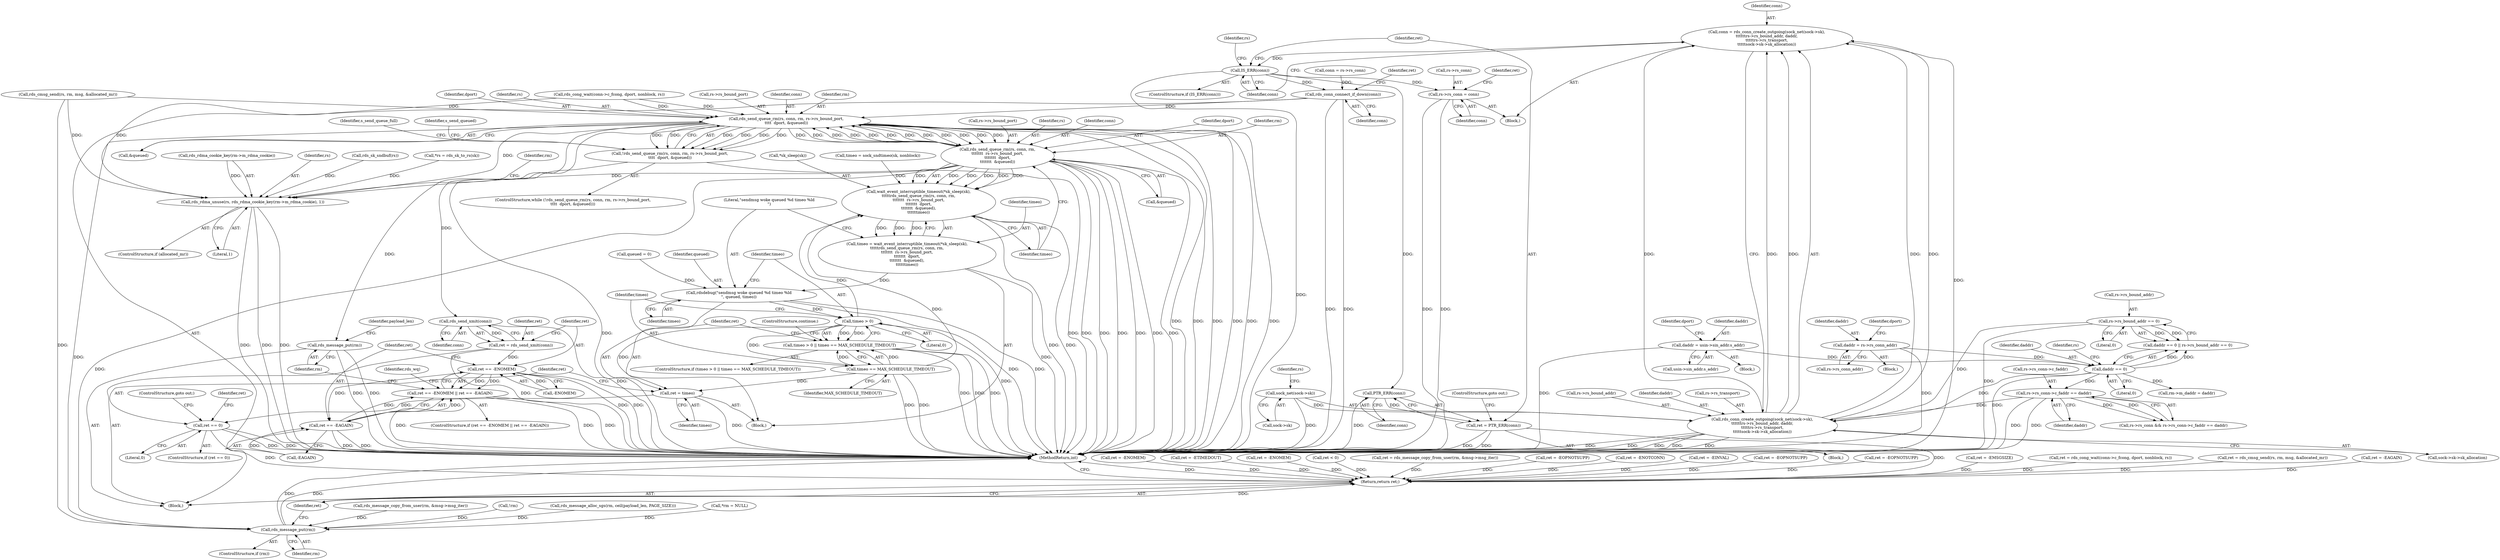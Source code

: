 digraph "0_linux_8c7188b23474cca017b3ef354c4a58456f68303a_0@API" {
"1000354" [label="(Call,conn = rds_conn_create_outgoing(sock_net(sock->sk),\n\t\t\t\t\t\trs->rs_bound_addr, daddr,\n\t\t\t\t\trs->rs_transport,\n\t\t\t\t\tsock->sk->sk_allocation))"];
"1000356" [label="(Call,rds_conn_create_outgoing(sock_net(sock->sk),\n\t\t\t\t\t\trs->rs_bound_addr, daddr,\n\t\t\t\t\trs->rs_transport,\n\t\t\t\t\tsock->sk->sk_allocation))"];
"1000357" [label="(Call,sock_net(sock->sk))"];
"1000235" [label="(Call,rs->rs_bound_addr == 0)"];
"1000340" [label="(Call,rs->rs_conn->c_faddr == daddr)"];
"1000232" [label="(Call,daddr == 0)"];
"1000200" [label="(Call,daddr = usin->sin_addr.s_addr)"];
"1000216" [label="(Call,daddr = rs->rs_conn_addr)"];
"1000374" [label="(Call,IS_ERR(conn))"];
"1000379" [label="(Call,PTR_ERR(conn))"];
"1000377" [label="(Call,ret = PTR_ERR(conn))"];
"1000562" [label="(Return,return ret;)"];
"1000382" [label="(Call,rs->rs_conn = conn)"];
"1000436" [label="(Call,rds_conn_connect_if_down(conn))"];
"1000458" [label="(Call,rds_send_queue_rm(rs, conn, rm, rs->rs_bound_port,\n\t\t\t\t  dport, &queued))"];
"1000457" [label="(Call,!rds_send_queue_rm(rs, conn, rm, rs->rs_bound_port,\n\t\t\t\t  dport, &queued))"];
"1000485" [label="(Call,rds_send_queue_rm(rs, conn, rm,\n\t\t\t\t\t\t\t  rs->rs_bound_port,\n\t\t\t\t\t\t\t  dport,\n\t\t\t\t\t\t\t  &queued))"];
"1000481" [label="(Call,wait_event_interruptible_timeout(*sk_sleep(sk),\n\t\t\t\t\trds_send_queue_rm(rs, conn, rm,\n\t\t\t\t\t\t\t  rs->rs_bound_port,\n\t\t\t\t\t\t\t  dport,\n\t\t\t\t\t\t\t  &queued),\n\t\t\t\t\ttimeo))"];
"1000479" [label="(Call,timeo = wait_event_interruptible_timeout(*sk_sleep(sk),\n\t\t\t\t\trds_send_queue_rm(rs, conn, rm,\n\t\t\t\t\t\t\t  rs->rs_bound_port,\n\t\t\t\t\t\t\t  dport,\n\t\t\t\t\t\t\t  &queued),\n\t\t\t\t\ttimeo))"];
"1000496" [label="(Call,rdsdebug(\"sendmsg woke queued %d timeo %ld\n\", queued, timeo))"];
"1000502" [label="(Call,timeo > 0)"];
"1000501" [label="(Call,timeo > 0 || timeo == MAX_SCHEDULE_TIMEOUT)"];
"1000505" [label="(Call,timeo == MAX_SCHEDULE_TIMEOUT)"];
"1000509" [label="(Call,ret = timeo)"];
"1000513" [label="(Call,ret == 0)"];
"1000551" [label="(Call,rds_rdma_unuse(rs, rds_rdma_cookie_key(rm->m_rdma_cookie), 1))"];
"1000560" [label="(Call,rds_message_put(rm))"];
"1000525" [label="(Call,rds_send_xmit(conn))"];
"1000523" [label="(Call,ret = rds_send_xmit(conn))"];
"1000529" [label="(Call,ret == -ENOMEM)"];
"1000528" [label="(Call,ret == -ENOMEM || ret == -EAGAIN)"];
"1000533" [label="(Call,ret == -EAGAIN)"];
"1000544" [label="(Call,rds_message_put(rm))"];
"1000509" [label="(Call,ret = timeo)"];
"1000564" [label="(MethodReturn,int)"];
"1000486" [label="(Identifier,rs)"];
"1000243" [label="(Call,ret = -ENOTCONN)"];
"1000462" [label="(Call,rs->rs_bound_port)"];
"1000362" [label="(Identifier,rs)"];
"1000314" [label="(Call,rds_message_copy_from_user(rm, &msg->msg_iter))"];
"1000232" [label="(Call,daddr == 0)"];
"1000522" [label="(Identifier,s_send_queued)"];
"1000386" [label="(Identifier,conn)"];
"1000530" [label="(Identifier,ret)"];
"1000373" [label="(ControlStructure,if (IS_ERR(conn)))"];
"1000381" [label="(ControlStructure,goto out;)"];
"1000380" [label="(Identifier,conn)"];
"1000487" [label="(Identifier,conn)"];
"1000498" [label="(Identifier,queued)"];
"1000277" [label="(Call,!rm)"];
"1000213" [label="(Block,)"];
"1000505" [label="(Call,timeo == MAX_SCHEDULE_TIMEOUT)"];
"1000468" [label="(Block,)"];
"1000479" [label="(Call,timeo = wait_event_interruptible_timeout(*sk_sleep(sk),\n\t\t\t\t\trds_send_queue_rm(rs, conn, rm,\n\t\t\t\t\t\t\t  rs->rs_bound_port,\n\t\t\t\t\t\t\t  dport,\n\t\t\t\t\t\t\t  &queued),\n\t\t\t\t\ttimeo))"];
"1000346" [label="(Identifier,daddr)"];
"1000460" [label="(Identifier,conn)"];
"1000511" [label="(Identifier,timeo)"];
"1000217" [label="(Identifier,daddr)"];
"1000461" [label="(Identifier,rm)"];
"1000470" [label="(Identifier,s_send_queue_full)"];
"1000514" [label="(Identifier,ret)"];
"1000233" [label="(Identifier,daddr)"];
"1000195" [label="(Call,ret = -EINVAL)"];
"1000115" [label="(Block,)"];
"1000179" [label="(Block,)"];
"1000533" [label="(Call,ret == -EAGAIN)"];
"1000510" [label="(Identifier,ret)"];
"1000170" [label="(Call,ret = -EOPNOTSUPP)"];
"1000234" [label="(Literal,0)"];
"1000356" [label="(Call,rds_conn_create_outgoing(sock_net(sock->sk),\n\t\t\t\t\t\trs->rs_bound_addr, daddr,\n\t\t\t\t\trs->rs_transport,\n\t\t\t\t\tsock->sk->sk_allocation))"];
"1000431" [label="(Call,ret = -EOPNOTSUPP)"];
"1000379" [label="(Call,PTR_ERR(conn))"];
"1000236" [label="(Call,rs->rs_bound_addr)"];
"1000123" [label="(Call,*rs = rds_sk_to_rs(sk))"];
"1000456" [label="(ControlStructure,while (!rds_send_queue_rm(rs, conn, rm, rs->rs_bound_port,\n\t\t\t\t  dport, &queued)))"];
"1000512" [label="(ControlStructure,if (ret == 0))"];
"1000503" [label="(Identifier,timeo)"];
"1000495" [label="(Identifier,timeo)"];
"1000256" [label="(Call,ret = -EMSGSIZE)"];
"1000513" [label="(Call,ret == 0)"];
"1000496" [label="(Call,rdsdebug(\"sendmsg woke queued %d timeo %ld\n\", queued, timeo))"];
"1000458" [label="(Call,rds_send_queue_rm(rs, conn, rm, rs->rs_bound_port,\n\t\t\t\t  dport, &queued))"];
"1000527" [label="(ControlStructure,if (ret == -ENOMEM || ret == -EAGAIN))"];
"1000340" [label="(Call,rs->rs_conn->c_faddr == daddr)"];
"1000520" [label="(ControlStructure,goto out;)"];
"1000457" [label="(Call,!rds_send_queue_rm(rs, conn, rm, rs->rs_bound_port,\n\t\t\t\t  dport, &queued))"];
"1000216" [label="(Call,daddr = rs->rs_conn_addr)"];
"1000492" [label="(Identifier,dport)"];
"1000200" [label="(Call,daddr = usin->sin_addr.s_addr)"];
"1000488" [label="(Identifier,rm)"];
"1000375" [label="(Identifier,conn)"];
"1000557" [label="(Literal,1)"];
"1000341" [label="(Call,rs->rs_conn->c_faddr)"];
"1000489" [label="(Call,rs->rs_bound_port)"];
"1000544" [label="(Call,rds_message_put(rm))"];
"1000383" [label="(Call,rs->rs_conn)"];
"1000365" [label="(Call,rs->rs_transport)"];
"1000438" [label="(Call,ret = rds_cong_wait(conn->c_fcong, dport, nonblock, rs))"];
"1000547" [label="(Identifier,payload_len)"];
"1000231" [label="(Call,daddr == 0 || rs->rs_bound_addr == 0)"];
"1000361" [label="(Call,rs->rs_bound_addr)"];
"1000558" [label="(ControlStructure,if (rm))"];
"1000378" [label="(Identifier,ret)"];
"1000523" [label="(Call,ret = rds_send_xmit(conn))"];
"1000436" [label="(Call,rds_conn_connect_if_down(conn))"];
"1000387" [label="(Call,ret = rds_cmsg_send(rs, rm, msg, &allocated_mr))"];
"1000482" [label="(Call,*sk_sleep(sk))"];
"1000497" [label="(Literal,\"sendmsg woke queued %d timeo %ld\n\")"];
"1000437" [label="(Identifier,conn)"];
"1000330" [label="(Call,rm->m_daddr = daddr)"];
"1000294" [label="(Call,rds_message_alloc_sgs(rm, ceil(payload_len, PAGE_SIZE)))"];
"1000130" [label="(Call,*rm = NULL)"];
"1000531" [label="(Call,-ENOMEM)"];
"1000222" [label="(Identifier,dport)"];
"1000517" [label="(Identifier,ret)"];
"1000545" [label="(Identifier,rm)"];
"1000155" [label="(Call,timeo = sock_sndtimeo(sk, nonblock))"];
"1000553" [label="(Call,rds_rdma_cookie_key(rm->m_rdma_cookie))"];
"1000485" [label="(Call,rds_send_queue_rm(rs, conn, rm,\n\t\t\t\t\t\t\t  rs->rs_bound_port,\n\t\t\t\t\t\t\t  dport,\n\t\t\t\t\t\t\t  &queued))"];
"1000529" [label="(Call,ret == -ENOMEM)"];
"1000535" [label="(Call,-EAGAIN)"];
"1000474" [label="(Call,ret = -EAGAIN)"];
"1000480" [label="(Identifier,timeo)"];
"1000538" [label="(Identifier,rds_wq)"];
"1000465" [label="(Identifier,dport)"];
"1000354" [label="(Call,conn = rds_conn_create_outgoing(sock_net(sock->sk),\n\t\t\t\t\t\trs->rs_bound_addr, daddr,\n\t\t\t\t\trs->rs_transport,\n\t\t\t\t\tsock->sk->sk_allocation))"];
"1000376" [label="(Block,)"];
"1000560" [label="(Call,rds_message_put(rm))"];
"1000549" [label="(ControlStructure,if (allocated_mr))"];
"1000563" [label="(Identifier,ret)"];
"1000347" [label="(Call,conn = rs->rs_conn)"];
"1000253" [label="(Call,rds_sk_sndbuf(rs))"];
"1000507" [label="(Identifier,MAX_SCHEDULE_TIMEOUT)"];
"1000525" [label="(Call,rds_send_xmit(conn))"];
"1000358" [label="(Call,sock->sk)"];
"1000368" [label="(Call,sock->sk->sk_allocation)"];
"1000280" [label="(Call,ret = -ENOMEM)"];
"1000516" [label="(Call,ret = -ETIMEDOUT)"];
"1000524" [label="(Identifier,ret)"];
"1000336" [label="(Call,rs->rs_conn && rs->rs_conn->c_faddr == daddr)"];
"1000208" [label="(Identifier,dport)"];
"1000389" [label="(Call,rds_cmsg_send(rs, rm, msg, &allocated_mr))"];
"1000384" [label="(Identifier,rs)"];
"1000515" [label="(Literal,0)"];
"1000364" [label="(Identifier,daddr)"];
"1000439" [label="(Identifier,ret)"];
"1000481" [label="(Call,wait_event_interruptible_timeout(*sk_sleep(sk),\n\t\t\t\t\trds_send_queue_rm(rs, conn, rm,\n\t\t\t\t\t\t\t  rs->rs_bound_port,\n\t\t\t\t\t\t\t  dport,\n\t\t\t\t\t\t\t  &queued),\n\t\t\t\t\ttimeo))"];
"1000139" [label="(Call,queued = 0)"];
"1000388" [label="(Identifier,ret)"];
"1000382" [label="(Call,rs->rs_conn = conn)"];
"1000307" [label="(Call,ret = -ENOMEM)"];
"1000562" [label="(Return,return ret;)"];
"1000559" [label="(Identifier,rm)"];
"1000355" [label="(Identifier,conn)"];
"1000374" [label="(Call,IS_ERR(conn))"];
"1000526" [label="(Identifier,conn)"];
"1000500" [label="(ControlStructure,if (timeo > 0 || timeo == MAX_SCHEDULE_TIMEOUT))"];
"1000267" [label="(Call,ret < 0)"];
"1000552" [label="(Identifier,rs)"];
"1000502" [label="(Call,timeo > 0)"];
"1000499" [label="(Identifier,timeo)"];
"1000466" [label="(Call,&queued)"];
"1000504" [label="(Literal,0)"];
"1000353" [label="(Block,)"];
"1000312" [label="(Call,ret = rds_message_copy_from_user(rm, &msg->msg_iter))"];
"1000561" [label="(Identifier,rm)"];
"1000501" [label="(Call,timeo > 0 || timeo == MAX_SCHEDULE_TIMEOUT)"];
"1000237" [label="(Identifier,rs)"];
"1000508" [label="(ControlStructure,continue;)"];
"1000506" [label="(Identifier,timeo)"];
"1000377" [label="(Call,ret = PTR_ERR(conn))"];
"1000235" [label="(Call,rs->rs_bound_addr == 0)"];
"1000202" [label="(Call,usin->sin_addr.s_addr)"];
"1000551" [label="(Call,rds_rdma_unuse(rs, rds_rdma_cookie_key(rm->m_rdma_cookie), 1))"];
"1000493" [label="(Call,&queued)"];
"1000528" [label="(Call,ret == -ENOMEM || ret == -EAGAIN)"];
"1000201" [label="(Identifier,daddr)"];
"1000412" [label="(Call,ret = -EOPNOTSUPP)"];
"1000440" [label="(Call,rds_cong_wait(conn->c_fcong, dport, nonblock, rs))"];
"1000357" [label="(Call,sock_net(sock->sk))"];
"1000218" [label="(Call,rs->rs_conn_addr)"];
"1000459" [label="(Identifier,rs)"];
"1000534" [label="(Identifier,ret)"];
"1000239" [label="(Literal,0)"];
"1000354" -> "1000353"  [label="AST: "];
"1000354" -> "1000356"  [label="CFG: "];
"1000355" -> "1000354"  [label="AST: "];
"1000356" -> "1000354"  [label="AST: "];
"1000375" -> "1000354"  [label="CFG: "];
"1000354" -> "1000564"  [label="DDG: "];
"1000356" -> "1000354"  [label="DDG: "];
"1000356" -> "1000354"  [label="DDG: "];
"1000356" -> "1000354"  [label="DDG: "];
"1000356" -> "1000354"  [label="DDG: "];
"1000356" -> "1000354"  [label="DDG: "];
"1000354" -> "1000374"  [label="DDG: "];
"1000356" -> "1000368"  [label="CFG: "];
"1000357" -> "1000356"  [label="AST: "];
"1000361" -> "1000356"  [label="AST: "];
"1000364" -> "1000356"  [label="AST: "];
"1000365" -> "1000356"  [label="AST: "];
"1000368" -> "1000356"  [label="AST: "];
"1000356" -> "1000564"  [label="DDG: "];
"1000356" -> "1000564"  [label="DDG: "];
"1000356" -> "1000564"  [label="DDG: "];
"1000356" -> "1000564"  [label="DDG: "];
"1000356" -> "1000564"  [label="DDG: "];
"1000357" -> "1000356"  [label="DDG: "];
"1000235" -> "1000356"  [label="DDG: "];
"1000340" -> "1000356"  [label="DDG: "];
"1000232" -> "1000356"  [label="DDG: "];
"1000357" -> "1000358"  [label="CFG: "];
"1000358" -> "1000357"  [label="AST: "];
"1000362" -> "1000357"  [label="CFG: "];
"1000357" -> "1000564"  [label="DDG: "];
"1000235" -> "1000231"  [label="AST: "];
"1000235" -> "1000239"  [label="CFG: "];
"1000236" -> "1000235"  [label="AST: "];
"1000239" -> "1000235"  [label="AST: "];
"1000231" -> "1000235"  [label="CFG: "];
"1000235" -> "1000564"  [label="DDG: "];
"1000235" -> "1000231"  [label="DDG: "];
"1000235" -> "1000231"  [label="DDG: "];
"1000340" -> "1000336"  [label="AST: "];
"1000340" -> "1000346"  [label="CFG: "];
"1000341" -> "1000340"  [label="AST: "];
"1000346" -> "1000340"  [label="AST: "];
"1000336" -> "1000340"  [label="CFG: "];
"1000340" -> "1000564"  [label="DDG: "];
"1000340" -> "1000564"  [label="DDG: "];
"1000340" -> "1000336"  [label="DDG: "];
"1000340" -> "1000336"  [label="DDG: "];
"1000232" -> "1000340"  [label="DDG: "];
"1000232" -> "1000231"  [label="AST: "];
"1000232" -> "1000234"  [label="CFG: "];
"1000233" -> "1000232"  [label="AST: "];
"1000234" -> "1000232"  [label="AST: "];
"1000237" -> "1000232"  [label="CFG: "];
"1000231" -> "1000232"  [label="CFG: "];
"1000232" -> "1000564"  [label="DDG: "];
"1000232" -> "1000231"  [label="DDG: "];
"1000232" -> "1000231"  [label="DDG: "];
"1000200" -> "1000232"  [label="DDG: "];
"1000216" -> "1000232"  [label="DDG: "];
"1000232" -> "1000330"  [label="DDG: "];
"1000200" -> "1000179"  [label="AST: "];
"1000200" -> "1000202"  [label="CFG: "];
"1000201" -> "1000200"  [label="AST: "];
"1000202" -> "1000200"  [label="AST: "];
"1000208" -> "1000200"  [label="CFG: "];
"1000200" -> "1000564"  [label="DDG: "];
"1000216" -> "1000213"  [label="AST: "];
"1000216" -> "1000218"  [label="CFG: "];
"1000217" -> "1000216"  [label="AST: "];
"1000218" -> "1000216"  [label="AST: "];
"1000222" -> "1000216"  [label="CFG: "];
"1000216" -> "1000564"  [label="DDG: "];
"1000374" -> "1000373"  [label="AST: "];
"1000374" -> "1000375"  [label="CFG: "];
"1000375" -> "1000374"  [label="AST: "];
"1000378" -> "1000374"  [label="CFG: "];
"1000384" -> "1000374"  [label="CFG: "];
"1000374" -> "1000564"  [label="DDG: "];
"1000374" -> "1000379"  [label="DDG: "];
"1000374" -> "1000382"  [label="DDG: "];
"1000374" -> "1000436"  [label="DDG: "];
"1000379" -> "1000377"  [label="AST: "];
"1000379" -> "1000380"  [label="CFG: "];
"1000380" -> "1000379"  [label="AST: "];
"1000377" -> "1000379"  [label="CFG: "];
"1000379" -> "1000564"  [label="DDG: "];
"1000379" -> "1000377"  [label="DDG: "];
"1000377" -> "1000376"  [label="AST: "];
"1000378" -> "1000377"  [label="AST: "];
"1000381" -> "1000377"  [label="CFG: "];
"1000377" -> "1000564"  [label="DDG: "];
"1000377" -> "1000564"  [label="DDG: "];
"1000377" -> "1000562"  [label="DDG: "];
"1000562" -> "1000115"  [label="AST: "];
"1000562" -> "1000563"  [label="CFG: "];
"1000563" -> "1000562"  [label="AST: "];
"1000564" -> "1000562"  [label="CFG: "];
"1000562" -> "1000564"  [label="DDG: "];
"1000563" -> "1000562"  [label="DDG: "];
"1000513" -> "1000562"  [label="DDG: "];
"1000312" -> "1000562"  [label="DDG: "];
"1000267" -> "1000562"  [label="DDG: "];
"1000387" -> "1000562"  [label="DDG: "];
"1000280" -> "1000562"  [label="DDG: "];
"1000170" -> "1000562"  [label="DDG: "];
"1000412" -> "1000562"  [label="DDG: "];
"1000474" -> "1000562"  [label="DDG: "];
"1000431" -> "1000562"  [label="DDG: "];
"1000243" -> "1000562"  [label="DDG: "];
"1000256" -> "1000562"  [label="DDG: "];
"1000438" -> "1000562"  [label="DDG: "];
"1000516" -> "1000562"  [label="DDG: "];
"1000307" -> "1000562"  [label="DDG: "];
"1000195" -> "1000562"  [label="DDG: "];
"1000382" -> "1000353"  [label="AST: "];
"1000382" -> "1000386"  [label="CFG: "];
"1000383" -> "1000382"  [label="AST: "];
"1000386" -> "1000382"  [label="AST: "];
"1000388" -> "1000382"  [label="CFG: "];
"1000382" -> "1000564"  [label="DDG: "];
"1000382" -> "1000564"  [label="DDG: "];
"1000436" -> "1000115"  [label="AST: "];
"1000436" -> "1000437"  [label="CFG: "];
"1000437" -> "1000436"  [label="AST: "];
"1000439" -> "1000436"  [label="CFG: "];
"1000436" -> "1000564"  [label="DDG: "];
"1000436" -> "1000564"  [label="DDG: "];
"1000347" -> "1000436"  [label="DDG: "];
"1000436" -> "1000458"  [label="DDG: "];
"1000458" -> "1000457"  [label="AST: "];
"1000458" -> "1000466"  [label="CFG: "];
"1000459" -> "1000458"  [label="AST: "];
"1000460" -> "1000458"  [label="AST: "];
"1000461" -> "1000458"  [label="AST: "];
"1000462" -> "1000458"  [label="AST: "];
"1000465" -> "1000458"  [label="AST: "];
"1000466" -> "1000458"  [label="AST: "];
"1000457" -> "1000458"  [label="CFG: "];
"1000458" -> "1000564"  [label="DDG: "];
"1000458" -> "1000564"  [label="DDG: "];
"1000458" -> "1000564"  [label="DDG: "];
"1000458" -> "1000564"  [label="DDG: "];
"1000458" -> "1000564"  [label="DDG: "];
"1000458" -> "1000564"  [label="DDG: "];
"1000458" -> "1000457"  [label="DDG: "];
"1000458" -> "1000457"  [label="DDG: "];
"1000458" -> "1000457"  [label="DDG: "];
"1000458" -> "1000457"  [label="DDG: "];
"1000458" -> "1000457"  [label="DDG: "];
"1000458" -> "1000457"  [label="DDG: "];
"1000485" -> "1000458"  [label="DDG: "];
"1000485" -> "1000458"  [label="DDG: "];
"1000485" -> "1000458"  [label="DDG: "];
"1000485" -> "1000458"  [label="DDG: "];
"1000485" -> "1000458"  [label="DDG: "];
"1000485" -> "1000458"  [label="DDG: "];
"1000440" -> "1000458"  [label="DDG: "];
"1000440" -> "1000458"  [label="DDG: "];
"1000389" -> "1000458"  [label="DDG: "];
"1000458" -> "1000485"  [label="DDG: "];
"1000458" -> "1000485"  [label="DDG: "];
"1000458" -> "1000485"  [label="DDG: "];
"1000458" -> "1000485"  [label="DDG: "];
"1000458" -> "1000485"  [label="DDG: "];
"1000458" -> "1000485"  [label="DDG: "];
"1000458" -> "1000525"  [label="DDG: "];
"1000458" -> "1000544"  [label="DDG: "];
"1000458" -> "1000551"  [label="DDG: "];
"1000458" -> "1000560"  [label="DDG: "];
"1000457" -> "1000456"  [label="AST: "];
"1000470" -> "1000457"  [label="CFG: "];
"1000522" -> "1000457"  [label="CFG: "];
"1000457" -> "1000564"  [label="DDG: "];
"1000457" -> "1000564"  [label="DDG: "];
"1000485" -> "1000481"  [label="AST: "];
"1000485" -> "1000493"  [label="CFG: "];
"1000486" -> "1000485"  [label="AST: "];
"1000487" -> "1000485"  [label="AST: "];
"1000488" -> "1000485"  [label="AST: "];
"1000489" -> "1000485"  [label="AST: "];
"1000492" -> "1000485"  [label="AST: "];
"1000493" -> "1000485"  [label="AST: "];
"1000495" -> "1000485"  [label="CFG: "];
"1000485" -> "1000564"  [label="DDG: "];
"1000485" -> "1000564"  [label="DDG: "];
"1000485" -> "1000564"  [label="DDG: "];
"1000485" -> "1000564"  [label="DDG: "];
"1000485" -> "1000564"  [label="DDG: "];
"1000485" -> "1000564"  [label="DDG: "];
"1000485" -> "1000481"  [label="DDG: "];
"1000485" -> "1000481"  [label="DDG: "];
"1000485" -> "1000481"  [label="DDG: "];
"1000485" -> "1000481"  [label="DDG: "];
"1000485" -> "1000481"  [label="DDG: "];
"1000485" -> "1000481"  [label="DDG: "];
"1000485" -> "1000551"  [label="DDG: "];
"1000485" -> "1000560"  [label="DDG: "];
"1000481" -> "1000479"  [label="AST: "];
"1000481" -> "1000495"  [label="CFG: "];
"1000482" -> "1000481"  [label="AST: "];
"1000495" -> "1000481"  [label="AST: "];
"1000479" -> "1000481"  [label="CFG: "];
"1000481" -> "1000564"  [label="DDG: "];
"1000481" -> "1000564"  [label="DDG: "];
"1000481" -> "1000479"  [label="DDG: "];
"1000481" -> "1000479"  [label="DDG: "];
"1000481" -> "1000479"  [label="DDG: "];
"1000505" -> "1000481"  [label="DDG: "];
"1000502" -> "1000481"  [label="DDG: "];
"1000155" -> "1000481"  [label="DDG: "];
"1000479" -> "1000468"  [label="AST: "];
"1000480" -> "1000479"  [label="AST: "];
"1000497" -> "1000479"  [label="CFG: "];
"1000479" -> "1000564"  [label="DDG: "];
"1000479" -> "1000496"  [label="DDG: "];
"1000496" -> "1000468"  [label="AST: "];
"1000496" -> "1000499"  [label="CFG: "];
"1000497" -> "1000496"  [label="AST: "];
"1000498" -> "1000496"  [label="AST: "];
"1000499" -> "1000496"  [label="AST: "];
"1000503" -> "1000496"  [label="CFG: "];
"1000496" -> "1000564"  [label="DDG: "];
"1000496" -> "1000564"  [label="DDG: "];
"1000139" -> "1000496"  [label="DDG: "];
"1000496" -> "1000502"  [label="DDG: "];
"1000502" -> "1000501"  [label="AST: "];
"1000502" -> "1000504"  [label="CFG: "];
"1000503" -> "1000502"  [label="AST: "];
"1000504" -> "1000502"  [label="AST: "];
"1000506" -> "1000502"  [label="CFG: "];
"1000501" -> "1000502"  [label="CFG: "];
"1000502" -> "1000564"  [label="DDG: "];
"1000502" -> "1000501"  [label="DDG: "];
"1000502" -> "1000501"  [label="DDG: "];
"1000502" -> "1000505"  [label="DDG: "];
"1000502" -> "1000509"  [label="DDG: "];
"1000501" -> "1000500"  [label="AST: "];
"1000501" -> "1000505"  [label="CFG: "];
"1000505" -> "1000501"  [label="AST: "];
"1000508" -> "1000501"  [label="CFG: "];
"1000510" -> "1000501"  [label="CFG: "];
"1000501" -> "1000564"  [label="DDG: "];
"1000501" -> "1000564"  [label="DDG: "];
"1000501" -> "1000564"  [label="DDG: "];
"1000505" -> "1000501"  [label="DDG: "];
"1000505" -> "1000501"  [label="DDG: "];
"1000505" -> "1000507"  [label="CFG: "];
"1000506" -> "1000505"  [label="AST: "];
"1000507" -> "1000505"  [label="AST: "];
"1000505" -> "1000564"  [label="DDG: "];
"1000505" -> "1000564"  [label="DDG: "];
"1000505" -> "1000509"  [label="DDG: "];
"1000509" -> "1000468"  [label="AST: "];
"1000509" -> "1000511"  [label="CFG: "];
"1000510" -> "1000509"  [label="AST: "];
"1000511" -> "1000509"  [label="AST: "];
"1000514" -> "1000509"  [label="CFG: "];
"1000509" -> "1000564"  [label="DDG: "];
"1000509" -> "1000513"  [label="DDG: "];
"1000513" -> "1000512"  [label="AST: "];
"1000513" -> "1000515"  [label="CFG: "];
"1000514" -> "1000513"  [label="AST: "];
"1000515" -> "1000513"  [label="AST: "];
"1000517" -> "1000513"  [label="CFG: "];
"1000520" -> "1000513"  [label="CFG: "];
"1000513" -> "1000564"  [label="DDG: "];
"1000513" -> "1000564"  [label="DDG: "];
"1000551" -> "1000549"  [label="AST: "];
"1000551" -> "1000557"  [label="CFG: "];
"1000552" -> "1000551"  [label="AST: "];
"1000553" -> "1000551"  [label="AST: "];
"1000557" -> "1000551"  [label="AST: "];
"1000559" -> "1000551"  [label="CFG: "];
"1000551" -> "1000564"  [label="DDG: "];
"1000551" -> "1000564"  [label="DDG: "];
"1000551" -> "1000564"  [label="DDG: "];
"1000253" -> "1000551"  [label="DDG: "];
"1000440" -> "1000551"  [label="DDG: "];
"1000389" -> "1000551"  [label="DDG: "];
"1000123" -> "1000551"  [label="DDG: "];
"1000553" -> "1000551"  [label="DDG: "];
"1000560" -> "1000558"  [label="AST: "];
"1000560" -> "1000561"  [label="CFG: "];
"1000561" -> "1000560"  [label="AST: "];
"1000563" -> "1000560"  [label="CFG: "];
"1000560" -> "1000564"  [label="DDG: "];
"1000560" -> "1000564"  [label="DDG: "];
"1000314" -> "1000560"  [label="DDG: "];
"1000277" -> "1000560"  [label="DDG: "];
"1000294" -> "1000560"  [label="DDG: "];
"1000389" -> "1000560"  [label="DDG: "];
"1000130" -> "1000560"  [label="DDG: "];
"1000525" -> "1000523"  [label="AST: "];
"1000525" -> "1000526"  [label="CFG: "];
"1000526" -> "1000525"  [label="AST: "];
"1000523" -> "1000525"  [label="CFG: "];
"1000525" -> "1000564"  [label="DDG: "];
"1000525" -> "1000523"  [label="DDG: "];
"1000523" -> "1000115"  [label="AST: "];
"1000524" -> "1000523"  [label="AST: "];
"1000530" -> "1000523"  [label="CFG: "];
"1000523" -> "1000564"  [label="DDG: "];
"1000523" -> "1000529"  [label="DDG: "];
"1000529" -> "1000528"  [label="AST: "];
"1000529" -> "1000531"  [label="CFG: "];
"1000530" -> "1000529"  [label="AST: "];
"1000531" -> "1000529"  [label="AST: "];
"1000534" -> "1000529"  [label="CFG: "];
"1000528" -> "1000529"  [label="CFG: "];
"1000529" -> "1000564"  [label="DDG: "];
"1000529" -> "1000564"  [label="DDG: "];
"1000529" -> "1000528"  [label="DDG: "];
"1000529" -> "1000528"  [label="DDG: "];
"1000531" -> "1000529"  [label="DDG: "];
"1000529" -> "1000533"  [label="DDG: "];
"1000528" -> "1000527"  [label="AST: "];
"1000528" -> "1000533"  [label="CFG: "];
"1000533" -> "1000528"  [label="AST: "];
"1000538" -> "1000528"  [label="CFG: "];
"1000545" -> "1000528"  [label="CFG: "];
"1000528" -> "1000564"  [label="DDG: "];
"1000528" -> "1000564"  [label="DDG: "];
"1000528" -> "1000564"  [label="DDG: "];
"1000533" -> "1000528"  [label="DDG: "];
"1000533" -> "1000528"  [label="DDG: "];
"1000533" -> "1000535"  [label="CFG: "];
"1000534" -> "1000533"  [label="AST: "];
"1000535" -> "1000533"  [label="AST: "];
"1000533" -> "1000564"  [label="DDG: "];
"1000533" -> "1000564"  [label="DDG: "];
"1000535" -> "1000533"  [label="DDG: "];
"1000544" -> "1000115"  [label="AST: "];
"1000544" -> "1000545"  [label="CFG: "];
"1000545" -> "1000544"  [label="AST: "];
"1000547" -> "1000544"  [label="CFG: "];
"1000544" -> "1000564"  [label="DDG: "];
"1000544" -> "1000564"  [label="DDG: "];
}
